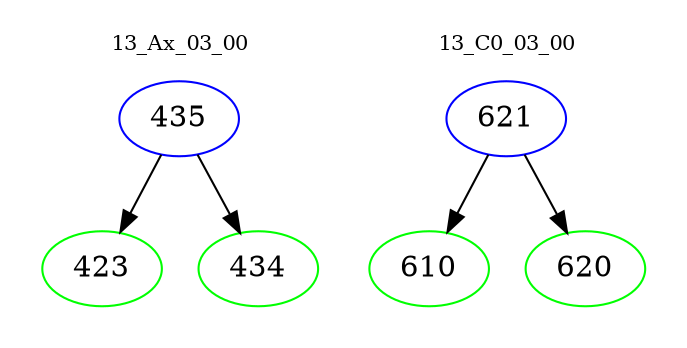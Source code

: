 digraph{
subgraph cluster_0 {
color = white
label = "13_Ax_03_00";
fontsize=10;
T0_435 [label="435", color="blue"]
T0_435 -> T0_423 [color="black"]
T0_423 [label="423", color="green"]
T0_435 -> T0_434 [color="black"]
T0_434 [label="434", color="green"]
}
subgraph cluster_1 {
color = white
label = "13_C0_03_00";
fontsize=10;
T1_621 [label="621", color="blue"]
T1_621 -> T1_610 [color="black"]
T1_610 [label="610", color="green"]
T1_621 -> T1_620 [color="black"]
T1_620 [label="620", color="green"]
}
}
